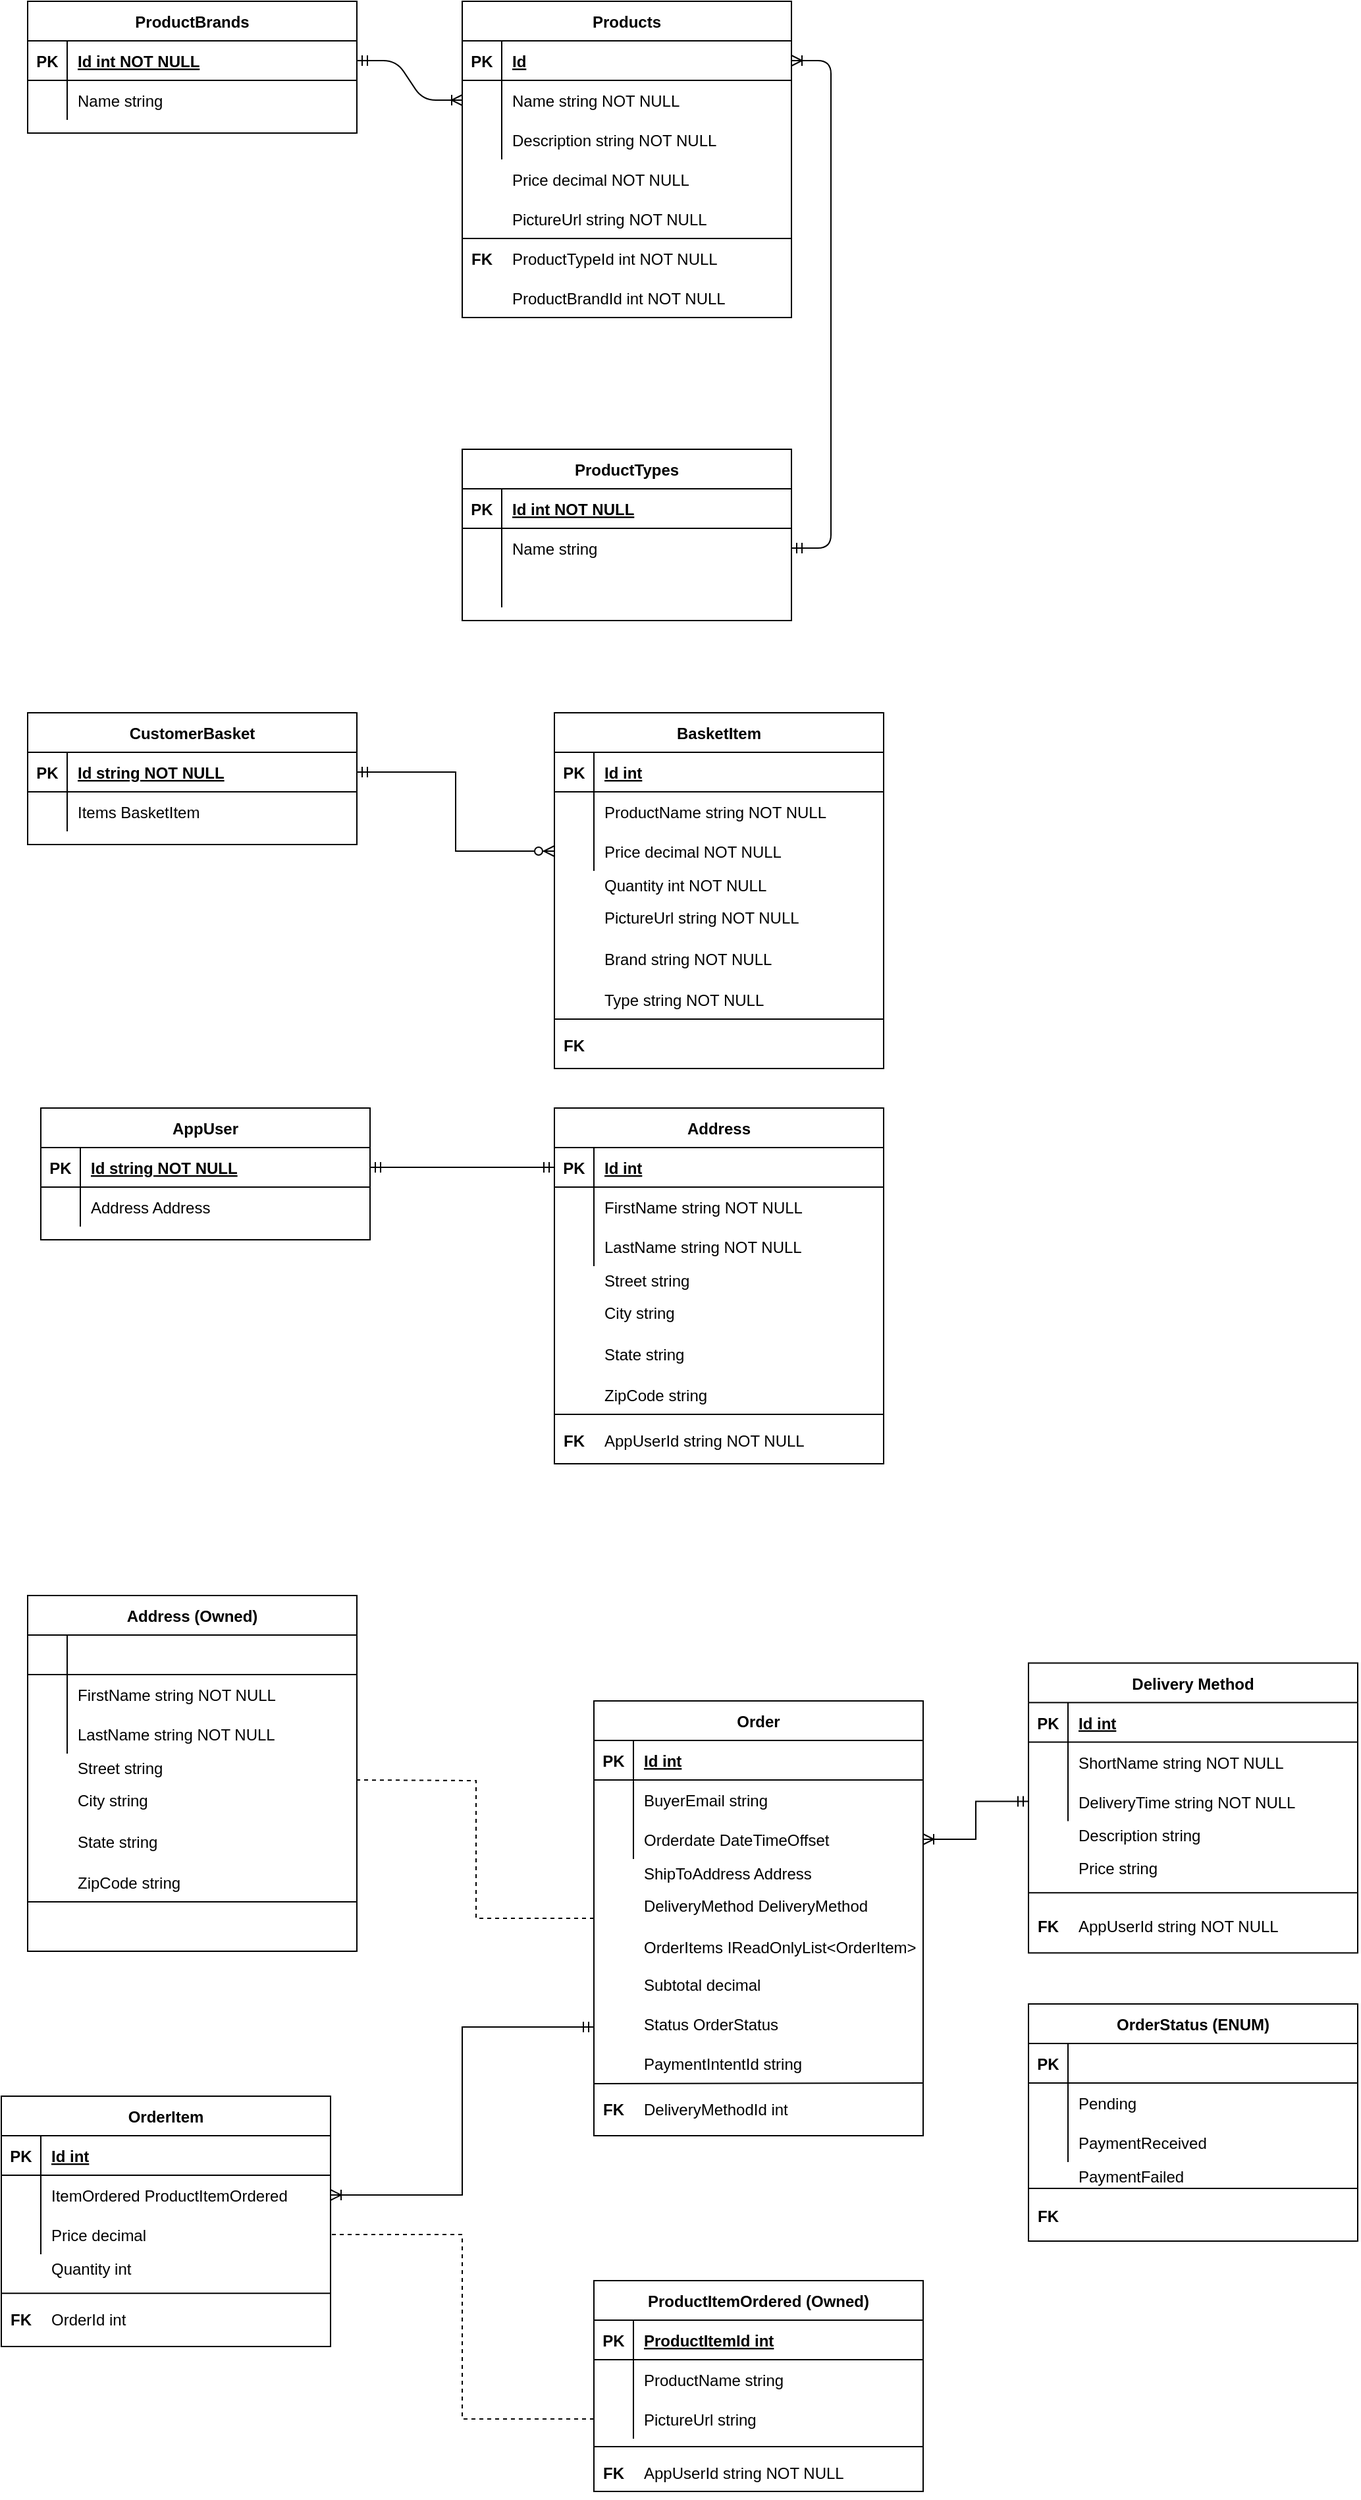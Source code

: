 <mxfile version="14.2.7" type="device"><diagram id="R2lEEEUBdFMjLlhIrx00" name="Page-1"><mxGraphModel dx="868" dy="492" grid="1" gridSize="10" guides="1" tooltips="1" connect="1" arrows="1" fold="1" page="1" pageScale="1" pageWidth="850" pageHeight="1100" math="0" shadow="0" extFonts="Permanent Marker^https://fonts.googleapis.com/css?family=Permanent+Marker"><root><mxCell id="0"/><mxCell id="1" parent="0"/><mxCell id="C-vyLk0tnHw3VtMMgP7b-1" value="" style="edgeStyle=entityRelationEdgeStyle;endArrow=ERoneToMany;startArrow=ERmandOne;endFill=0;startFill=0;" parent="1" source="C-vyLk0tnHw3VtMMgP7b-24" target="C-vyLk0tnHw3VtMMgP7b-6" edge="1"><mxGeometry width="100" height="100" relative="1" as="geometry"><mxPoint x="340" y="720" as="sourcePoint"/><mxPoint x="440" y="620" as="targetPoint"/></mxGeometry></mxCell><mxCell id="C-vyLk0tnHw3VtMMgP7b-12" value="" style="edgeStyle=entityRelationEdgeStyle;endArrow=ERmandOne;startArrow=ERoneToMany;endFill=0;startFill=0;" parent="1" source="C-vyLk0tnHw3VtMMgP7b-3" target="C-vyLk0tnHw3VtMMgP7b-17" edge="1"><mxGeometry width="100" height="100" relative="1" as="geometry"><mxPoint x="400" y="180" as="sourcePoint"/><mxPoint x="460" y="205" as="targetPoint"/></mxGeometry></mxCell><mxCell id="3wXvnnk6f5vpC1ITgU9m-12" value="" style="group" parent="1" vertex="1" connectable="0"><mxGeometry x="370" y="40" width="250" height="240" as="geometry"/></mxCell><mxCell id="C-vyLk0tnHw3VtMMgP7b-2" value="Products" style="shape=table;startSize=30;container=1;collapsible=1;childLayout=tableLayout;fixedRows=1;rowLines=0;fontStyle=1;align=center;resizeLast=1;" parent="3wXvnnk6f5vpC1ITgU9m-12" vertex="1"><mxGeometry width="250" height="240" as="geometry"/></mxCell><mxCell id="C-vyLk0tnHw3VtMMgP7b-3" value="" style="shape=partialRectangle;collapsible=0;dropTarget=0;pointerEvents=0;fillColor=none;points=[[0,0.5],[1,0.5]];portConstraint=eastwest;top=0;left=0;right=0;bottom=1;" parent="C-vyLk0tnHw3VtMMgP7b-2" vertex="1"><mxGeometry y="30" width="250" height="30" as="geometry"/></mxCell><mxCell id="C-vyLk0tnHw3VtMMgP7b-4" value="PK" style="shape=partialRectangle;overflow=hidden;connectable=0;fillColor=none;top=0;left=0;bottom=0;right=0;fontStyle=1;" parent="C-vyLk0tnHw3VtMMgP7b-3" vertex="1"><mxGeometry width="30" height="30" as="geometry"/></mxCell><mxCell id="C-vyLk0tnHw3VtMMgP7b-5" value="Id" style="shape=partialRectangle;overflow=hidden;connectable=0;fillColor=none;top=0;left=0;bottom=0;right=0;align=left;spacingLeft=6;fontStyle=5;" parent="C-vyLk0tnHw3VtMMgP7b-3" vertex="1"><mxGeometry x="30" width="220" height="30" as="geometry"/></mxCell><mxCell id="C-vyLk0tnHw3VtMMgP7b-6" value="" style="shape=partialRectangle;collapsible=0;dropTarget=0;pointerEvents=0;fillColor=none;points=[[0,0.5],[1,0.5]];portConstraint=eastwest;top=0;left=0;right=0;bottom=0;" parent="C-vyLk0tnHw3VtMMgP7b-2" vertex="1"><mxGeometry y="60" width="250" height="30" as="geometry"/></mxCell><mxCell id="C-vyLk0tnHw3VtMMgP7b-7" value="" style="shape=partialRectangle;overflow=hidden;connectable=0;fillColor=none;top=0;left=0;bottom=0;right=0;" parent="C-vyLk0tnHw3VtMMgP7b-6" vertex="1"><mxGeometry width="30" height="30" as="geometry"/></mxCell><mxCell id="C-vyLk0tnHw3VtMMgP7b-8" value="Name string NOT NULL" style="shape=partialRectangle;overflow=hidden;connectable=0;fillColor=none;top=0;left=0;bottom=0;right=0;align=left;spacingLeft=6;" parent="C-vyLk0tnHw3VtMMgP7b-6" vertex="1"><mxGeometry x="30" width="220" height="30" as="geometry"/></mxCell><mxCell id="C-vyLk0tnHw3VtMMgP7b-9" value="" style="shape=partialRectangle;collapsible=0;dropTarget=0;pointerEvents=0;fillColor=none;points=[[0,0.5],[1,0.5]];portConstraint=eastwest;top=0;left=0;right=0;bottom=0;" parent="C-vyLk0tnHw3VtMMgP7b-2" vertex="1"><mxGeometry y="90" width="250" height="30" as="geometry"/></mxCell><mxCell id="C-vyLk0tnHw3VtMMgP7b-10" value="" style="shape=partialRectangle;overflow=hidden;connectable=0;fillColor=none;top=0;left=0;bottom=0;right=0;" parent="C-vyLk0tnHw3VtMMgP7b-9" vertex="1"><mxGeometry width="30" height="30" as="geometry"/></mxCell><mxCell id="C-vyLk0tnHw3VtMMgP7b-11" value="Description string NOT NULL" style="shape=partialRectangle;overflow=hidden;connectable=0;fillColor=none;top=0;left=0;bottom=0;right=0;align=left;spacingLeft=6;" parent="C-vyLk0tnHw3VtMMgP7b-9" vertex="1"><mxGeometry x="30" width="220" height="30" as="geometry"/></mxCell><mxCell id="3wXvnnk6f5vpC1ITgU9m-5" value="Price decimal NOT NULL" style="shape=partialRectangle;overflow=hidden;connectable=0;fillColor=none;top=0;left=0;bottom=0;right=0;align=left;spacingLeft=6;" parent="3wXvnnk6f5vpC1ITgU9m-12" vertex="1"><mxGeometry x="30" y="120" width="220" height="30" as="geometry"/></mxCell><mxCell id="3wXvnnk6f5vpC1ITgU9m-6" value="PictureUrl string NOT NULL" style="shape=partialRectangle;overflow=hidden;connectable=0;fillColor=none;top=0;left=0;bottom=0;right=0;align=left;spacingLeft=6;" parent="3wXvnnk6f5vpC1ITgU9m-12" vertex="1"><mxGeometry x="30" y="150" width="220" height="30" as="geometry"/></mxCell><mxCell id="3wXvnnk6f5vpC1ITgU9m-7" value="ProductTypeId int NOT NULL" style="shape=partialRectangle;overflow=hidden;connectable=0;fillColor=none;top=0;left=0;bottom=0;right=0;align=left;spacingLeft=6;" parent="3wXvnnk6f5vpC1ITgU9m-12" vertex="1"><mxGeometry x="30" y="180" width="220" height="30" as="geometry"/></mxCell><mxCell id="3wXvnnk6f5vpC1ITgU9m-8" value="ProductBrandId int NOT NULL" style="shape=partialRectangle;overflow=hidden;connectable=0;fillColor=none;top=0;left=0;bottom=0;right=0;align=left;spacingLeft=6;" parent="3wXvnnk6f5vpC1ITgU9m-12" vertex="1"><mxGeometry x="30" y="210" width="220" height="30" as="geometry"/></mxCell><mxCell id="3wXvnnk6f5vpC1ITgU9m-10" value="FK" style="shape=partialRectangle;overflow=hidden;connectable=0;fillColor=none;top=0;left=0;bottom=0;right=0;fontStyle=1;" parent="3wXvnnk6f5vpC1ITgU9m-12" vertex="1"><mxGeometry y="180" width="30" height="30" as="geometry"/></mxCell><mxCell id="3wXvnnk6f5vpC1ITgU9m-11" value="" style="endArrow=none;html=1;" parent="3wXvnnk6f5vpC1ITgU9m-12" edge="1"><mxGeometry width="50" height="50" relative="1" as="geometry"><mxPoint y="180" as="sourcePoint"/><mxPoint x="250" y="180" as="targetPoint"/></mxGeometry></mxCell><mxCell id="C-vyLk0tnHw3VtMMgP7b-23" value="ProductBrands" style="shape=table;startSize=30;container=1;collapsible=1;childLayout=tableLayout;fixedRows=1;rowLines=0;fontStyle=1;align=center;resizeLast=1;" parent="1" vertex="1"><mxGeometry x="40" y="40" width="250" height="100" as="geometry"/></mxCell><mxCell id="C-vyLk0tnHw3VtMMgP7b-24" value="" style="shape=partialRectangle;collapsible=0;dropTarget=0;pointerEvents=0;fillColor=none;points=[[0,0.5],[1,0.5]];portConstraint=eastwest;top=0;left=0;right=0;bottom=1;" parent="C-vyLk0tnHw3VtMMgP7b-23" vertex="1"><mxGeometry y="30" width="250" height="30" as="geometry"/></mxCell><mxCell id="C-vyLk0tnHw3VtMMgP7b-25" value="PK" style="shape=partialRectangle;overflow=hidden;connectable=0;fillColor=none;top=0;left=0;bottom=0;right=0;fontStyle=1;" parent="C-vyLk0tnHw3VtMMgP7b-24" vertex="1"><mxGeometry width="30" height="30" as="geometry"/></mxCell><mxCell id="C-vyLk0tnHw3VtMMgP7b-26" value="Id int NOT NULL" style="shape=partialRectangle;overflow=hidden;connectable=0;fillColor=none;top=0;left=0;bottom=0;right=0;align=left;spacingLeft=6;fontStyle=5;" parent="C-vyLk0tnHw3VtMMgP7b-24" vertex="1"><mxGeometry x="30" width="220" height="30" as="geometry"/></mxCell><mxCell id="C-vyLk0tnHw3VtMMgP7b-27" value="" style="shape=partialRectangle;collapsible=0;dropTarget=0;pointerEvents=0;fillColor=none;points=[[0,0.5],[1,0.5]];portConstraint=eastwest;top=0;left=0;right=0;bottom=0;" parent="C-vyLk0tnHw3VtMMgP7b-23" vertex="1"><mxGeometry y="60" width="250" height="30" as="geometry"/></mxCell><mxCell id="C-vyLk0tnHw3VtMMgP7b-28" value="" style="shape=partialRectangle;overflow=hidden;connectable=0;fillColor=none;top=0;left=0;bottom=0;right=0;" parent="C-vyLk0tnHw3VtMMgP7b-27" vertex="1"><mxGeometry width="30" height="30" as="geometry"/></mxCell><mxCell id="C-vyLk0tnHw3VtMMgP7b-29" value="Name string" style="shape=partialRectangle;overflow=hidden;connectable=0;fillColor=none;top=0;left=0;bottom=0;right=0;align=left;spacingLeft=6;" parent="C-vyLk0tnHw3VtMMgP7b-27" vertex="1"><mxGeometry x="30" width="220" height="30" as="geometry"/></mxCell><mxCell id="C-vyLk0tnHw3VtMMgP7b-13" value="ProductTypes" style="shape=table;startSize=30;container=1;collapsible=1;childLayout=tableLayout;fixedRows=1;rowLines=0;fontStyle=1;align=center;resizeLast=1;" parent="1" vertex="1"><mxGeometry x="370" y="380" width="250" height="130" as="geometry"/></mxCell><mxCell id="C-vyLk0tnHw3VtMMgP7b-14" value="" style="shape=partialRectangle;collapsible=0;dropTarget=0;pointerEvents=0;fillColor=none;points=[[0,0.5],[1,0.5]];portConstraint=eastwest;top=0;left=0;right=0;bottom=1;" parent="C-vyLk0tnHw3VtMMgP7b-13" vertex="1"><mxGeometry y="30" width="250" height="30" as="geometry"/></mxCell><mxCell id="C-vyLk0tnHw3VtMMgP7b-15" value="PK" style="shape=partialRectangle;overflow=hidden;connectable=0;fillColor=none;top=0;left=0;bottom=0;right=0;fontStyle=1;" parent="C-vyLk0tnHw3VtMMgP7b-14" vertex="1"><mxGeometry width="30" height="30" as="geometry"/></mxCell><mxCell id="C-vyLk0tnHw3VtMMgP7b-16" value="Id int NOT NULL" style="shape=partialRectangle;overflow=hidden;connectable=0;fillColor=none;top=0;left=0;bottom=0;right=0;align=left;spacingLeft=6;fontStyle=5;" parent="C-vyLk0tnHw3VtMMgP7b-14" vertex="1"><mxGeometry x="30" width="220" height="30" as="geometry"/></mxCell><mxCell id="C-vyLk0tnHw3VtMMgP7b-17" value="" style="shape=partialRectangle;collapsible=0;dropTarget=0;pointerEvents=0;fillColor=none;points=[[0,0.5],[1,0.5]];portConstraint=eastwest;top=0;left=0;right=0;bottom=0;" parent="C-vyLk0tnHw3VtMMgP7b-13" vertex="1"><mxGeometry y="60" width="250" height="30" as="geometry"/></mxCell><mxCell id="C-vyLk0tnHw3VtMMgP7b-18" value="" style="shape=partialRectangle;overflow=hidden;connectable=0;fillColor=none;top=0;left=0;bottom=0;right=0;" parent="C-vyLk0tnHw3VtMMgP7b-17" vertex="1"><mxGeometry width="30" height="30" as="geometry"/></mxCell><mxCell id="C-vyLk0tnHw3VtMMgP7b-19" value="Name string" style="shape=partialRectangle;overflow=hidden;connectable=0;fillColor=none;top=0;left=0;bottom=0;right=0;align=left;spacingLeft=6;" parent="C-vyLk0tnHw3VtMMgP7b-17" vertex="1"><mxGeometry x="30" width="220" height="30" as="geometry"/></mxCell><mxCell id="C-vyLk0tnHw3VtMMgP7b-20" value="" style="shape=partialRectangle;collapsible=0;dropTarget=0;pointerEvents=0;fillColor=none;points=[[0,0.5],[1,0.5]];portConstraint=eastwest;top=0;left=0;right=0;bottom=0;" parent="C-vyLk0tnHw3VtMMgP7b-13" vertex="1"><mxGeometry y="90" width="250" height="30" as="geometry"/></mxCell><mxCell id="C-vyLk0tnHw3VtMMgP7b-21" value="" style="shape=partialRectangle;overflow=hidden;connectable=0;fillColor=none;top=0;left=0;bottom=0;right=0;" parent="C-vyLk0tnHw3VtMMgP7b-20" vertex="1"><mxGeometry width="30" height="30" as="geometry"/></mxCell><mxCell id="C-vyLk0tnHw3VtMMgP7b-22" value="" style="shape=partialRectangle;overflow=hidden;connectable=0;fillColor=none;top=0;left=0;bottom=0;right=0;align=left;spacingLeft=6;" parent="C-vyLk0tnHw3VtMMgP7b-20" vertex="1"><mxGeometry x="30" width="220" height="30" as="geometry"/></mxCell><mxCell id="Dr7dsPL5JRe8LT1fkRAq-37" value="" style="group" parent="1" vertex="1" connectable="0"><mxGeometry x="440" y="580" width="250" height="271.25" as="geometry"/></mxCell><mxCell id="Dr7dsPL5JRe8LT1fkRAq-16" value="BasketItem" style="shape=table;startSize=30;container=1;collapsible=1;childLayout=tableLayout;fixedRows=1;rowLines=0;fontStyle=1;align=center;resizeLast=1;" parent="Dr7dsPL5JRe8LT1fkRAq-37" vertex="1"><mxGeometry width="250" height="270" as="geometry"/></mxCell><mxCell id="Dr7dsPL5JRe8LT1fkRAq-17" value="" style="shape=partialRectangle;collapsible=0;dropTarget=0;pointerEvents=0;fillColor=none;points=[[0,0.5],[1,0.5]];portConstraint=eastwest;top=0;left=0;right=0;bottom=1;" parent="Dr7dsPL5JRe8LT1fkRAq-16" vertex="1"><mxGeometry y="30" width="250" height="30" as="geometry"/></mxCell><mxCell id="Dr7dsPL5JRe8LT1fkRAq-18" value="PK" style="shape=partialRectangle;overflow=hidden;connectable=0;fillColor=none;top=0;left=0;bottom=0;right=0;fontStyle=1;" parent="Dr7dsPL5JRe8LT1fkRAq-17" vertex="1"><mxGeometry width="30" height="30" as="geometry"/></mxCell><mxCell id="Dr7dsPL5JRe8LT1fkRAq-19" value="Id int" style="shape=partialRectangle;overflow=hidden;connectable=0;fillColor=none;top=0;left=0;bottom=0;right=0;align=left;spacingLeft=6;fontStyle=5;" parent="Dr7dsPL5JRe8LT1fkRAq-17" vertex="1"><mxGeometry x="30" width="220" height="30" as="geometry"/></mxCell><mxCell id="Dr7dsPL5JRe8LT1fkRAq-20" value="" style="shape=partialRectangle;collapsible=0;dropTarget=0;pointerEvents=0;fillColor=none;points=[[0,0.5],[1,0.5]];portConstraint=eastwest;top=0;left=0;right=0;bottom=0;" parent="Dr7dsPL5JRe8LT1fkRAq-16" vertex="1"><mxGeometry y="60" width="250" height="30" as="geometry"/></mxCell><mxCell id="Dr7dsPL5JRe8LT1fkRAq-21" value="" style="shape=partialRectangle;overflow=hidden;connectable=0;fillColor=none;top=0;left=0;bottom=0;right=0;" parent="Dr7dsPL5JRe8LT1fkRAq-20" vertex="1"><mxGeometry width="30" height="30" as="geometry"/></mxCell><mxCell id="Dr7dsPL5JRe8LT1fkRAq-22" value="ProductName string NOT NULL" style="shape=partialRectangle;overflow=hidden;connectable=0;fillColor=none;top=0;left=0;bottom=0;right=0;align=left;spacingLeft=6;" parent="Dr7dsPL5JRe8LT1fkRAq-20" vertex="1"><mxGeometry x="30" width="220" height="30" as="geometry"/></mxCell><mxCell id="Dr7dsPL5JRe8LT1fkRAq-23" value="" style="shape=partialRectangle;collapsible=0;dropTarget=0;pointerEvents=0;fillColor=none;points=[[0,0.5],[1,0.5]];portConstraint=eastwest;top=0;left=0;right=0;bottom=0;" parent="Dr7dsPL5JRe8LT1fkRAq-16" vertex="1"><mxGeometry y="90" width="250" height="30" as="geometry"/></mxCell><mxCell id="Dr7dsPL5JRe8LT1fkRAq-24" value="" style="shape=partialRectangle;overflow=hidden;connectable=0;fillColor=none;top=0;left=0;bottom=0;right=0;" parent="Dr7dsPL5JRe8LT1fkRAq-23" vertex="1"><mxGeometry width="30" height="30" as="geometry"/></mxCell><mxCell id="Dr7dsPL5JRe8LT1fkRAq-25" value="Price decimal NOT NULL" style="shape=partialRectangle;overflow=hidden;connectable=0;fillColor=none;top=0;left=0;bottom=0;right=0;align=left;spacingLeft=6;" parent="Dr7dsPL5JRe8LT1fkRAq-23" vertex="1"><mxGeometry x="30" width="220" height="30" as="geometry"/></mxCell><mxCell id="Dr7dsPL5JRe8LT1fkRAq-26" value="Quantity int NOT NULL" style="shape=partialRectangle;overflow=hidden;connectable=0;fillColor=none;top=0;left=0;bottom=0;right=0;align=left;spacingLeft=6;" parent="Dr7dsPL5JRe8LT1fkRAq-37" vertex="1"><mxGeometry x="30" y="110.905" width="220" height="38.75" as="geometry"/></mxCell><mxCell id="Dr7dsPL5JRe8LT1fkRAq-27" value="PictureUrl string NOT NULL" style="shape=partialRectangle;overflow=hidden;connectable=0;fillColor=none;top=0;left=0;bottom=0;right=0;align=left;spacingLeft=6;" parent="Dr7dsPL5JRe8LT1fkRAq-37" vertex="1"><mxGeometry x="30" y="135.625" width="220" height="38.75" as="geometry"/></mxCell><mxCell id="Dr7dsPL5JRe8LT1fkRAq-28" value="" style="shape=partialRectangle;overflow=hidden;connectable=0;fillColor=none;top=0;left=0;bottom=0;right=0;align=left;spacingLeft=6;" parent="Dr7dsPL5JRe8LT1fkRAq-37" vertex="1"><mxGeometry x="30" y="232.5" width="220" height="38.75" as="geometry"/></mxCell><mxCell id="Dr7dsPL5JRe8LT1fkRAq-30" value="FK" style="shape=partialRectangle;overflow=hidden;connectable=0;fillColor=none;top=0;left=0;bottom=0;right=0;fontStyle=1;" parent="Dr7dsPL5JRe8LT1fkRAq-37" vertex="1"><mxGeometry y="232.5" width="30" height="38.75" as="geometry"/></mxCell><mxCell id="Dr7dsPL5JRe8LT1fkRAq-31" value="" style="endArrow=none;html=1;" parent="Dr7dsPL5JRe8LT1fkRAq-37" edge="1"><mxGeometry width="50" height="50" as="geometry"><mxPoint y="232.5" as="sourcePoint"/><mxPoint x="250" y="232.5" as="targetPoint"/></mxGeometry></mxCell><mxCell id="Dr7dsPL5JRe8LT1fkRAq-34" value="Brand string NOT NULL" style="shape=partialRectangle;overflow=hidden;connectable=0;fillColor=none;top=0;left=0;bottom=0;right=0;align=left;spacingLeft=6;" parent="Dr7dsPL5JRe8LT1fkRAq-37" vertex="1"><mxGeometry x="30" y="170.434" width="220" height="32.069" as="geometry"/></mxCell><mxCell id="Dr7dsPL5JRe8LT1fkRAq-35" value="Type string NOT NULL" style="shape=partialRectangle;overflow=hidden;connectable=0;fillColor=none;top=0;left=0;bottom=0;right=0;align=left;spacingLeft=6;" parent="Dr7dsPL5JRe8LT1fkRAq-37" vertex="1"><mxGeometry x="30" y="202.5" width="220" height="30" as="geometry"/></mxCell><mxCell id="Dr7dsPL5JRe8LT1fkRAq-38" style="edgeStyle=orthogonalEdgeStyle;rounded=0;orthogonalLoop=1;jettySize=auto;html=1;exitX=1;exitY=0.5;exitDx=0;exitDy=0;entryX=0;entryY=0.5;entryDx=0;entryDy=0;endArrow=ERzeroToMany;endFill=1;startArrow=ERmandOne;startFill=0;" parent="1" source="Dr7dsPL5JRe8LT1fkRAq-2" target="Dr7dsPL5JRe8LT1fkRAq-23" edge="1"><mxGeometry relative="1" as="geometry"/></mxCell><mxCell id="Dr7dsPL5JRe8LT1fkRAq-1" value="CustomerBasket" style="shape=table;startSize=30;container=1;collapsible=1;childLayout=tableLayout;fixedRows=1;rowLines=0;fontStyle=1;align=center;resizeLast=1;" parent="1" vertex="1"><mxGeometry x="40" y="580" width="250" height="100" as="geometry"/></mxCell><mxCell id="Dr7dsPL5JRe8LT1fkRAq-2" value="" style="shape=partialRectangle;collapsible=0;dropTarget=0;pointerEvents=0;fillColor=none;points=[[0,0.5],[1,0.5]];portConstraint=eastwest;top=0;left=0;right=0;bottom=1;" parent="Dr7dsPL5JRe8LT1fkRAq-1" vertex="1"><mxGeometry y="30" width="250" height="30" as="geometry"/></mxCell><mxCell id="Dr7dsPL5JRe8LT1fkRAq-3" value="PK" style="shape=partialRectangle;overflow=hidden;connectable=0;fillColor=none;top=0;left=0;bottom=0;right=0;fontStyle=1;" parent="Dr7dsPL5JRe8LT1fkRAq-2" vertex="1"><mxGeometry width="30" height="30" as="geometry"/></mxCell><mxCell id="Dr7dsPL5JRe8LT1fkRAq-4" value="Id string NOT NULL" style="shape=partialRectangle;overflow=hidden;connectable=0;fillColor=none;top=0;left=0;bottom=0;right=0;align=left;spacingLeft=6;fontStyle=5;" parent="Dr7dsPL5JRe8LT1fkRAq-2" vertex="1"><mxGeometry x="30" width="220" height="30" as="geometry"/></mxCell><mxCell id="Dr7dsPL5JRe8LT1fkRAq-5" value="" style="shape=partialRectangle;collapsible=0;dropTarget=0;pointerEvents=0;fillColor=none;points=[[0,0.5],[1,0.5]];portConstraint=eastwest;top=0;left=0;right=0;bottom=0;" parent="Dr7dsPL5JRe8LT1fkRAq-1" vertex="1"><mxGeometry y="60" width="250" height="30" as="geometry"/></mxCell><mxCell id="Dr7dsPL5JRe8LT1fkRAq-6" value="" style="shape=partialRectangle;overflow=hidden;connectable=0;fillColor=none;top=0;left=0;bottom=0;right=0;" parent="Dr7dsPL5JRe8LT1fkRAq-5" vertex="1"><mxGeometry width="30" height="30" as="geometry"/></mxCell><mxCell id="Dr7dsPL5JRe8LT1fkRAq-7" value="Items BasketItem" style="shape=partialRectangle;overflow=hidden;connectable=0;fillColor=none;top=0;left=0;bottom=0;right=0;align=left;spacingLeft=6;" parent="Dr7dsPL5JRe8LT1fkRAq-5" vertex="1"><mxGeometry x="30" width="220" height="30" as="geometry"/></mxCell><mxCell id="FdBKlnAf6U--nHLqbtXc-1" value="AppUser" style="shape=table;startSize=30;container=1;collapsible=1;childLayout=tableLayout;fixedRows=1;rowLines=0;fontStyle=1;align=center;resizeLast=1;" parent="1" vertex="1"><mxGeometry x="50" y="880" width="250" height="100" as="geometry"/></mxCell><mxCell id="FdBKlnAf6U--nHLqbtXc-2" value="" style="shape=partialRectangle;collapsible=0;dropTarget=0;pointerEvents=0;fillColor=none;points=[[0,0.5],[1,0.5]];portConstraint=eastwest;top=0;left=0;right=0;bottom=1;" parent="FdBKlnAf6U--nHLqbtXc-1" vertex="1"><mxGeometry y="30" width="250" height="30" as="geometry"/></mxCell><mxCell id="FdBKlnAf6U--nHLqbtXc-3" value="PK" style="shape=partialRectangle;overflow=hidden;connectable=0;fillColor=none;top=0;left=0;bottom=0;right=0;fontStyle=1;" parent="FdBKlnAf6U--nHLqbtXc-2" vertex="1"><mxGeometry width="30" height="30" as="geometry"/></mxCell><mxCell id="FdBKlnAf6U--nHLqbtXc-4" value="Id string NOT NULL" style="shape=partialRectangle;overflow=hidden;connectable=0;fillColor=none;top=0;left=0;bottom=0;right=0;align=left;spacingLeft=6;fontStyle=5;" parent="FdBKlnAf6U--nHLqbtXc-2" vertex="1"><mxGeometry x="30" width="220" height="30" as="geometry"/></mxCell><mxCell id="FdBKlnAf6U--nHLqbtXc-5" value="" style="shape=partialRectangle;collapsible=0;dropTarget=0;pointerEvents=0;fillColor=none;points=[[0,0.5],[1,0.5]];portConstraint=eastwest;top=0;left=0;right=0;bottom=0;" parent="FdBKlnAf6U--nHLqbtXc-1" vertex="1"><mxGeometry y="60" width="250" height="30" as="geometry"/></mxCell><mxCell id="FdBKlnAf6U--nHLqbtXc-6" value="" style="shape=partialRectangle;overflow=hidden;connectable=0;fillColor=none;top=0;left=0;bottom=0;right=0;" parent="FdBKlnAf6U--nHLqbtXc-5" vertex="1"><mxGeometry width="30" height="30" as="geometry"/></mxCell><mxCell id="FdBKlnAf6U--nHLqbtXc-7" value="Address Address" style="shape=partialRectangle;overflow=hidden;connectable=0;fillColor=none;top=0;left=0;bottom=0;right=0;align=left;spacingLeft=6;" parent="FdBKlnAf6U--nHLqbtXc-5" vertex="1"><mxGeometry x="30" width="220" height="30" as="geometry"/></mxCell><mxCell id="FdBKlnAf6U--nHLqbtXc-15" value="" style="group" parent="1" vertex="1" connectable="0"><mxGeometry x="440" y="880" width="250" height="271.25" as="geometry"/></mxCell><mxCell id="FdBKlnAf6U--nHLqbtXc-16" value="Address" style="shape=table;startSize=30;container=1;collapsible=1;childLayout=tableLayout;fixedRows=1;rowLines=0;fontStyle=1;align=center;resizeLast=1;" parent="FdBKlnAf6U--nHLqbtXc-15" vertex="1"><mxGeometry width="250" height="270" as="geometry"/></mxCell><mxCell id="FdBKlnAf6U--nHLqbtXc-17" value="" style="shape=partialRectangle;collapsible=0;dropTarget=0;pointerEvents=0;fillColor=none;points=[[0,0.5],[1,0.5]];portConstraint=eastwest;top=0;left=0;right=0;bottom=1;" parent="FdBKlnAf6U--nHLqbtXc-16" vertex="1"><mxGeometry y="30" width="250" height="30" as="geometry"/></mxCell><mxCell id="FdBKlnAf6U--nHLqbtXc-18" value="PK" style="shape=partialRectangle;overflow=hidden;connectable=0;fillColor=none;top=0;left=0;bottom=0;right=0;fontStyle=1;" parent="FdBKlnAf6U--nHLqbtXc-17" vertex="1"><mxGeometry width="30" height="30" as="geometry"/></mxCell><mxCell id="FdBKlnAf6U--nHLqbtXc-19" value="Id int" style="shape=partialRectangle;overflow=hidden;connectable=0;fillColor=none;top=0;left=0;bottom=0;right=0;align=left;spacingLeft=6;fontStyle=5;" parent="FdBKlnAf6U--nHLqbtXc-17" vertex="1"><mxGeometry x="30" width="220" height="30" as="geometry"/></mxCell><mxCell id="FdBKlnAf6U--nHLqbtXc-20" value="" style="shape=partialRectangle;collapsible=0;dropTarget=0;pointerEvents=0;fillColor=none;points=[[0,0.5],[1,0.5]];portConstraint=eastwest;top=0;left=0;right=0;bottom=0;" parent="FdBKlnAf6U--nHLqbtXc-16" vertex="1"><mxGeometry y="60" width="250" height="30" as="geometry"/></mxCell><mxCell id="FdBKlnAf6U--nHLqbtXc-21" value="" style="shape=partialRectangle;overflow=hidden;connectable=0;fillColor=none;top=0;left=0;bottom=0;right=0;" parent="FdBKlnAf6U--nHLqbtXc-20" vertex="1"><mxGeometry width="30" height="30" as="geometry"/></mxCell><mxCell id="FdBKlnAf6U--nHLqbtXc-22" value="FirstName string NOT NULL" style="shape=partialRectangle;overflow=hidden;connectable=0;fillColor=none;top=0;left=0;bottom=0;right=0;align=left;spacingLeft=6;" parent="FdBKlnAf6U--nHLqbtXc-20" vertex="1"><mxGeometry x="30" width="220" height="30" as="geometry"/></mxCell><mxCell id="FdBKlnAf6U--nHLqbtXc-23" value="" style="shape=partialRectangle;collapsible=0;dropTarget=0;pointerEvents=0;fillColor=none;points=[[0,0.5],[1,0.5]];portConstraint=eastwest;top=0;left=0;right=0;bottom=0;" parent="FdBKlnAf6U--nHLqbtXc-16" vertex="1"><mxGeometry y="90" width="250" height="30" as="geometry"/></mxCell><mxCell id="FdBKlnAf6U--nHLqbtXc-24" value="" style="shape=partialRectangle;overflow=hidden;connectable=0;fillColor=none;top=0;left=0;bottom=0;right=0;" parent="FdBKlnAf6U--nHLqbtXc-23" vertex="1"><mxGeometry width="30" height="30" as="geometry"/></mxCell><mxCell id="FdBKlnAf6U--nHLqbtXc-25" value="LastName string NOT NULL" style="shape=partialRectangle;overflow=hidden;connectable=0;fillColor=none;top=0;left=0;bottom=0;right=0;align=left;spacingLeft=6;" parent="FdBKlnAf6U--nHLqbtXc-23" vertex="1"><mxGeometry x="30" width="220" height="30" as="geometry"/></mxCell><mxCell id="FdBKlnAf6U--nHLqbtXc-26" value="Street string" style="shape=partialRectangle;overflow=hidden;connectable=0;fillColor=none;top=0;left=0;bottom=0;right=0;align=left;spacingLeft=6;" parent="FdBKlnAf6U--nHLqbtXc-15" vertex="1"><mxGeometry x="30" y="110.905" width="220" height="38.75" as="geometry"/></mxCell><mxCell id="FdBKlnAf6U--nHLqbtXc-27" value="City string" style="shape=partialRectangle;overflow=hidden;connectable=0;fillColor=none;top=0;left=0;bottom=0;right=0;align=left;spacingLeft=6;" parent="FdBKlnAf6U--nHLqbtXc-15" vertex="1"><mxGeometry x="30" y="135.625" width="220" height="38.75" as="geometry"/></mxCell><mxCell id="FdBKlnAf6U--nHLqbtXc-28" value="AppUserId string NOT NULL" style="shape=partialRectangle;overflow=hidden;connectable=0;fillColor=none;top=0;left=0;bottom=0;right=0;align=left;spacingLeft=6;" parent="FdBKlnAf6U--nHLqbtXc-15" vertex="1"><mxGeometry x="30" y="232.5" width="220" height="38.75" as="geometry"/></mxCell><mxCell id="FdBKlnAf6U--nHLqbtXc-29" value="FK" style="shape=partialRectangle;overflow=hidden;connectable=0;fillColor=none;top=0;left=0;bottom=0;right=0;fontStyle=1;" parent="FdBKlnAf6U--nHLqbtXc-15" vertex="1"><mxGeometry y="232.5" width="30" height="38.75" as="geometry"/></mxCell><mxCell id="FdBKlnAf6U--nHLqbtXc-30" value="" style="endArrow=none;html=1;" parent="FdBKlnAf6U--nHLqbtXc-15" edge="1"><mxGeometry width="50" height="50" as="geometry"><mxPoint y="232.5" as="sourcePoint"/><mxPoint x="250" y="232.5" as="targetPoint"/></mxGeometry></mxCell><mxCell id="FdBKlnAf6U--nHLqbtXc-31" value="State string" style="shape=partialRectangle;overflow=hidden;connectable=0;fillColor=none;top=0;left=0;bottom=0;right=0;align=left;spacingLeft=6;" parent="FdBKlnAf6U--nHLqbtXc-15" vertex="1"><mxGeometry x="30" y="170.434" width="220" height="32.069" as="geometry"/></mxCell><mxCell id="FdBKlnAf6U--nHLqbtXc-32" value="ZipCode string" style="shape=partialRectangle;overflow=hidden;connectable=0;fillColor=none;top=0;left=0;bottom=0;right=0;align=left;spacingLeft=6;" parent="FdBKlnAf6U--nHLqbtXc-15" vertex="1"><mxGeometry x="30" y="202.5" width="220" height="30" as="geometry"/></mxCell><mxCell id="FdBKlnAf6U--nHLqbtXc-33" style="edgeStyle=orthogonalEdgeStyle;rounded=0;orthogonalLoop=1;jettySize=auto;html=1;exitX=1;exitY=0.5;exitDx=0;exitDy=0;entryX=0;entryY=0.5;entryDx=0;entryDy=0;endArrow=ERmandOne;endFill=0;startArrow=ERmandOne;startFill=0;" parent="1" source="FdBKlnAf6U--nHLqbtXc-2" target="FdBKlnAf6U--nHLqbtXc-17" edge="1"><mxGeometry relative="1" as="geometry"/></mxCell><mxCell id="R5_3nB-CoDfozZb5g2tP-1" value="" style="group" parent="1" vertex="1" connectable="0"><mxGeometry x="40" y="1250" width="250" height="271.25" as="geometry"/></mxCell><mxCell id="R5_3nB-CoDfozZb5g2tP-2" value="Address (Owned)" style="shape=table;startSize=30;container=1;collapsible=1;childLayout=tableLayout;fixedRows=1;rowLines=0;fontStyle=1;align=center;resizeLast=1;" parent="R5_3nB-CoDfozZb5g2tP-1" vertex="1"><mxGeometry width="250" height="270" as="geometry"/></mxCell><mxCell id="R5_3nB-CoDfozZb5g2tP-3" value="" style="shape=partialRectangle;collapsible=0;dropTarget=0;pointerEvents=0;fillColor=none;points=[[0,0.5],[1,0.5]];portConstraint=eastwest;top=0;left=0;right=0;bottom=1;" parent="R5_3nB-CoDfozZb5g2tP-2" vertex="1"><mxGeometry y="30" width="250" height="30" as="geometry"/></mxCell><mxCell id="R5_3nB-CoDfozZb5g2tP-4" value="" style="shape=partialRectangle;overflow=hidden;connectable=0;fillColor=none;top=0;left=0;bottom=0;right=0;fontStyle=1;" parent="R5_3nB-CoDfozZb5g2tP-3" vertex="1"><mxGeometry width="30" height="30" as="geometry"/></mxCell><mxCell id="R5_3nB-CoDfozZb5g2tP-5" value="" style="shape=partialRectangle;overflow=hidden;connectable=0;fillColor=none;top=0;left=0;bottom=0;right=0;align=left;spacingLeft=6;fontStyle=5;" parent="R5_3nB-CoDfozZb5g2tP-3" vertex="1"><mxGeometry x="30" width="220" height="30" as="geometry"/></mxCell><mxCell id="R5_3nB-CoDfozZb5g2tP-6" value="" style="shape=partialRectangle;collapsible=0;dropTarget=0;pointerEvents=0;fillColor=none;points=[[0,0.5],[1,0.5]];portConstraint=eastwest;top=0;left=0;right=0;bottom=0;" parent="R5_3nB-CoDfozZb5g2tP-2" vertex="1"><mxGeometry y="60" width="250" height="30" as="geometry"/></mxCell><mxCell id="R5_3nB-CoDfozZb5g2tP-7" value="" style="shape=partialRectangle;overflow=hidden;connectable=0;fillColor=none;top=0;left=0;bottom=0;right=0;" parent="R5_3nB-CoDfozZb5g2tP-6" vertex="1"><mxGeometry width="30" height="30" as="geometry"/></mxCell><mxCell id="R5_3nB-CoDfozZb5g2tP-8" value="FirstName string NOT NULL" style="shape=partialRectangle;overflow=hidden;connectable=0;fillColor=none;top=0;left=0;bottom=0;right=0;align=left;spacingLeft=6;" parent="R5_3nB-CoDfozZb5g2tP-6" vertex="1"><mxGeometry x="30" width="220" height="30" as="geometry"/></mxCell><mxCell id="R5_3nB-CoDfozZb5g2tP-9" value="" style="shape=partialRectangle;collapsible=0;dropTarget=0;pointerEvents=0;fillColor=none;points=[[0,0.5],[1,0.5]];portConstraint=eastwest;top=0;left=0;right=0;bottom=0;" parent="R5_3nB-CoDfozZb5g2tP-2" vertex="1"><mxGeometry y="90" width="250" height="30" as="geometry"/></mxCell><mxCell id="R5_3nB-CoDfozZb5g2tP-10" value="" style="shape=partialRectangle;overflow=hidden;connectable=0;fillColor=none;top=0;left=0;bottom=0;right=0;" parent="R5_3nB-CoDfozZb5g2tP-9" vertex="1"><mxGeometry width="30" height="30" as="geometry"/></mxCell><mxCell id="R5_3nB-CoDfozZb5g2tP-11" value="LastName string NOT NULL" style="shape=partialRectangle;overflow=hidden;connectable=0;fillColor=none;top=0;left=0;bottom=0;right=0;align=left;spacingLeft=6;" parent="R5_3nB-CoDfozZb5g2tP-9" vertex="1"><mxGeometry x="30" width="220" height="30" as="geometry"/></mxCell><mxCell id="R5_3nB-CoDfozZb5g2tP-12" value="Street string" style="shape=partialRectangle;overflow=hidden;connectable=0;fillColor=none;top=0;left=0;bottom=0;right=0;align=left;spacingLeft=6;" parent="R5_3nB-CoDfozZb5g2tP-1" vertex="1"><mxGeometry x="30" y="110.905" width="220" height="38.75" as="geometry"/></mxCell><mxCell id="R5_3nB-CoDfozZb5g2tP-13" value="City string" style="shape=partialRectangle;overflow=hidden;connectable=0;fillColor=none;top=0;left=0;bottom=0;right=0;align=left;spacingLeft=6;" parent="R5_3nB-CoDfozZb5g2tP-1" vertex="1"><mxGeometry x="30" y="135.625" width="220" height="38.75" as="geometry"/></mxCell><mxCell id="R5_3nB-CoDfozZb5g2tP-14" value="" style="shape=partialRectangle;overflow=hidden;connectable=0;fillColor=none;top=0;left=0;bottom=0;right=0;align=left;spacingLeft=6;" parent="R5_3nB-CoDfozZb5g2tP-1" vertex="1"><mxGeometry x="30" y="232.5" width="220" height="38.75" as="geometry"/></mxCell><mxCell id="R5_3nB-CoDfozZb5g2tP-15" value="" style="shape=partialRectangle;overflow=hidden;connectable=0;fillColor=none;top=0;left=0;bottom=0;right=0;fontStyle=1;" parent="R5_3nB-CoDfozZb5g2tP-1" vertex="1"><mxGeometry y="232.5" width="30" height="38.75" as="geometry"/></mxCell><mxCell id="R5_3nB-CoDfozZb5g2tP-16" value="" style="endArrow=none;html=1;" parent="R5_3nB-CoDfozZb5g2tP-1" edge="1"><mxGeometry width="50" height="50" as="geometry"><mxPoint y="232.5" as="sourcePoint"/><mxPoint x="250" y="232.5" as="targetPoint"/></mxGeometry></mxCell><mxCell id="R5_3nB-CoDfozZb5g2tP-17" value="State string" style="shape=partialRectangle;overflow=hidden;connectable=0;fillColor=none;top=0;left=0;bottom=0;right=0;align=left;spacingLeft=6;" parent="R5_3nB-CoDfozZb5g2tP-1" vertex="1"><mxGeometry x="30" y="170.434" width="220" height="32.069" as="geometry"/></mxCell><mxCell id="R5_3nB-CoDfozZb5g2tP-18" value="ZipCode string" style="shape=partialRectangle;overflow=hidden;connectable=0;fillColor=none;top=0;left=0;bottom=0;right=0;align=left;spacingLeft=6;" parent="R5_3nB-CoDfozZb5g2tP-1" vertex="1"><mxGeometry x="30" y="202.5" width="220" height="30" as="geometry"/></mxCell><mxCell id="R5_3nB-CoDfozZb5g2tP-91" value="" style="group" parent="1" vertex="1" connectable="0"><mxGeometry x="470" y="1770" width="250" height="164.75" as="geometry"/></mxCell><mxCell id="R5_3nB-CoDfozZb5g2tP-39" value="ProductItemOrdered (Owned)" style="shape=table;startSize=30;container=1;collapsible=1;childLayout=tableLayout;fixedRows=1;rowLines=0;fontStyle=1;align=center;resizeLast=1;" parent="R5_3nB-CoDfozZb5g2tP-91" vertex="1"><mxGeometry width="250" height="160" as="geometry"/></mxCell><mxCell id="R5_3nB-CoDfozZb5g2tP-40" value="" style="shape=partialRectangle;collapsible=0;dropTarget=0;pointerEvents=0;fillColor=none;points=[[0,0.5],[1,0.5]];portConstraint=eastwest;top=0;left=0;right=0;bottom=1;" parent="R5_3nB-CoDfozZb5g2tP-39" vertex="1"><mxGeometry y="30" width="250" height="30" as="geometry"/></mxCell><mxCell id="R5_3nB-CoDfozZb5g2tP-41" value="PK" style="shape=partialRectangle;overflow=hidden;connectable=0;fillColor=none;top=0;left=0;bottom=0;right=0;fontStyle=1;" parent="R5_3nB-CoDfozZb5g2tP-40" vertex="1"><mxGeometry width="30" height="30" as="geometry"/></mxCell><mxCell id="R5_3nB-CoDfozZb5g2tP-42" value="ProductItemId int" style="shape=partialRectangle;overflow=hidden;connectable=0;fillColor=none;top=0;left=0;bottom=0;right=0;align=left;spacingLeft=6;fontStyle=5;" parent="R5_3nB-CoDfozZb5g2tP-40" vertex="1"><mxGeometry x="30" width="220" height="30" as="geometry"/></mxCell><mxCell id="R5_3nB-CoDfozZb5g2tP-43" value="" style="shape=partialRectangle;collapsible=0;dropTarget=0;pointerEvents=0;fillColor=none;points=[[0,0.5],[1,0.5]];portConstraint=eastwest;top=0;left=0;right=0;bottom=0;" parent="R5_3nB-CoDfozZb5g2tP-39" vertex="1"><mxGeometry y="60" width="250" height="30" as="geometry"/></mxCell><mxCell id="R5_3nB-CoDfozZb5g2tP-44" value="" style="shape=partialRectangle;overflow=hidden;connectable=0;fillColor=none;top=0;left=0;bottom=0;right=0;" parent="R5_3nB-CoDfozZb5g2tP-43" vertex="1"><mxGeometry width="30" height="30" as="geometry"/></mxCell><mxCell id="R5_3nB-CoDfozZb5g2tP-45" value="ProductName string" style="shape=partialRectangle;overflow=hidden;connectable=0;fillColor=none;top=0;left=0;bottom=0;right=0;align=left;spacingLeft=6;" parent="R5_3nB-CoDfozZb5g2tP-43" vertex="1"><mxGeometry x="30" width="220" height="30" as="geometry"/></mxCell><mxCell id="R5_3nB-CoDfozZb5g2tP-46" value="" style="shape=partialRectangle;collapsible=0;dropTarget=0;pointerEvents=0;fillColor=none;points=[[0,0.5],[1,0.5]];portConstraint=eastwest;top=0;left=0;right=0;bottom=0;" parent="R5_3nB-CoDfozZb5g2tP-39" vertex="1"><mxGeometry y="90" width="250" height="30" as="geometry"/></mxCell><mxCell id="R5_3nB-CoDfozZb5g2tP-47" value="" style="shape=partialRectangle;overflow=hidden;connectable=0;fillColor=none;top=0;left=0;bottom=0;right=0;" parent="R5_3nB-CoDfozZb5g2tP-46" vertex="1"><mxGeometry width="30" height="30" as="geometry"/></mxCell><mxCell id="R5_3nB-CoDfozZb5g2tP-48" value="PictureUrl string" style="shape=partialRectangle;overflow=hidden;connectable=0;fillColor=none;top=0;left=0;bottom=0;right=0;align=left;spacingLeft=6;" parent="R5_3nB-CoDfozZb5g2tP-46" vertex="1"><mxGeometry x="30" width="220" height="30" as="geometry"/></mxCell><mxCell id="R5_3nB-CoDfozZb5g2tP-51" value="AppUserId string NOT NULL" style="shape=partialRectangle;overflow=hidden;connectable=0;fillColor=none;top=0;left=0;bottom=0;right=0;align=left;spacingLeft=6;" parent="R5_3nB-CoDfozZb5g2tP-91" vertex="1"><mxGeometry x="30" y="126" width="220" height="38.75" as="geometry"/></mxCell><mxCell id="R5_3nB-CoDfozZb5g2tP-52" value="FK" style="shape=partialRectangle;overflow=hidden;connectable=0;fillColor=none;top=0;left=0;bottom=0;right=0;fontStyle=1;" parent="R5_3nB-CoDfozZb5g2tP-91" vertex="1"><mxGeometry y="126" width="30" height="38.75" as="geometry"/></mxCell><mxCell id="R5_3nB-CoDfozZb5g2tP-53" value="" style="endArrow=none;html=1;" parent="R5_3nB-CoDfozZb5g2tP-91" edge="1"><mxGeometry y="-106.5" width="50" height="50" as="geometry"><mxPoint y="126" as="sourcePoint"/><mxPoint x="250" y="126" as="targetPoint"/></mxGeometry></mxCell><mxCell id="R5_3nB-CoDfozZb5g2tP-102" value="" style="group" parent="1" vertex="1" connectable="0"><mxGeometry x="800" y="1301.25" width="250" height="220" as="geometry"/></mxCell><mxCell id="R5_3nB-CoDfozZb5g2tP-90" value="" style="group" parent="R5_3nB-CoDfozZb5g2tP-102" vertex="1" connectable="0"><mxGeometry width="250" height="220" as="geometry"/></mxCell><mxCell id="R5_3nB-CoDfozZb5g2tP-20" value="Delivery Method" style="shape=table;startSize=30;container=1;collapsible=1;childLayout=tableLayout;fixedRows=1;rowLines=0;fontStyle=1;align=center;resizeLast=1;" parent="R5_3nB-CoDfozZb5g2tP-90" vertex="1"><mxGeometry width="250" height="220" as="geometry"/></mxCell><mxCell id="R5_3nB-CoDfozZb5g2tP-21" value="" style="shape=partialRectangle;collapsible=0;dropTarget=0;pointerEvents=0;fillColor=none;points=[[0,0.5],[1,0.5]];portConstraint=eastwest;top=0;left=0;right=0;bottom=1;" parent="R5_3nB-CoDfozZb5g2tP-20" vertex="1"><mxGeometry y="30" width="250" height="30" as="geometry"/></mxCell><mxCell id="R5_3nB-CoDfozZb5g2tP-22" value="PK" style="shape=partialRectangle;overflow=hidden;connectable=0;fillColor=none;top=0;left=0;bottom=0;right=0;fontStyle=1;" parent="R5_3nB-CoDfozZb5g2tP-21" vertex="1"><mxGeometry width="30" height="30" as="geometry"/></mxCell><mxCell id="R5_3nB-CoDfozZb5g2tP-23" value="Id int" style="shape=partialRectangle;overflow=hidden;connectable=0;fillColor=none;top=0;left=0;bottom=0;right=0;align=left;spacingLeft=6;fontStyle=5;" parent="R5_3nB-CoDfozZb5g2tP-21" vertex="1"><mxGeometry x="30" width="220" height="30" as="geometry"/></mxCell><mxCell id="R5_3nB-CoDfozZb5g2tP-24" value="" style="shape=partialRectangle;collapsible=0;dropTarget=0;pointerEvents=0;fillColor=none;points=[[0,0.5],[1,0.5]];portConstraint=eastwest;top=0;left=0;right=0;bottom=0;" parent="R5_3nB-CoDfozZb5g2tP-20" vertex="1"><mxGeometry y="60" width="250" height="30" as="geometry"/></mxCell><mxCell id="R5_3nB-CoDfozZb5g2tP-25" value="" style="shape=partialRectangle;overflow=hidden;connectable=0;fillColor=none;top=0;left=0;bottom=0;right=0;" parent="R5_3nB-CoDfozZb5g2tP-24" vertex="1"><mxGeometry width="30" height="30" as="geometry"/></mxCell><mxCell id="R5_3nB-CoDfozZb5g2tP-26" value="ShortName string NOT NULL" style="shape=partialRectangle;overflow=hidden;connectable=0;fillColor=none;top=0;left=0;bottom=0;right=0;align=left;spacingLeft=6;" parent="R5_3nB-CoDfozZb5g2tP-24" vertex="1"><mxGeometry x="30" width="220" height="30" as="geometry"/></mxCell><mxCell id="R5_3nB-CoDfozZb5g2tP-27" value="" style="shape=partialRectangle;collapsible=0;dropTarget=0;pointerEvents=0;fillColor=none;points=[[0,0.5],[1,0.5]];portConstraint=eastwest;top=0;left=0;right=0;bottom=0;" parent="R5_3nB-CoDfozZb5g2tP-20" vertex="1"><mxGeometry y="90" width="250" height="30" as="geometry"/></mxCell><mxCell id="R5_3nB-CoDfozZb5g2tP-28" value="" style="shape=partialRectangle;overflow=hidden;connectable=0;fillColor=none;top=0;left=0;bottom=0;right=0;" parent="R5_3nB-CoDfozZb5g2tP-27" vertex="1"><mxGeometry width="30" height="30" as="geometry"/></mxCell><mxCell id="R5_3nB-CoDfozZb5g2tP-29" value="DeliveryTime string NOT NULL" style="shape=partialRectangle;overflow=hidden;connectable=0;fillColor=none;top=0;left=0;bottom=0;right=0;align=left;spacingLeft=6;" parent="R5_3nB-CoDfozZb5g2tP-27" vertex="1"><mxGeometry x="30" width="220" height="30" as="geometry"/></mxCell><mxCell id="R5_3nB-CoDfozZb5g2tP-30" value="Description string" style="shape=partialRectangle;overflow=hidden;connectable=0;fillColor=none;top=0;left=0;bottom=0;right=0;align=left;spacingLeft=6;" parent="R5_3nB-CoDfozZb5g2tP-90" vertex="1"><mxGeometry x="30" y="110.905" width="220" height="38.75" as="geometry"/></mxCell><mxCell id="R5_3nB-CoDfozZb5g2tP-31" value="Price string" style="shape=partialRectangle;overflow=hidden;connectable=0;fillColor=none;top=0;left=0;bottom=0;right=0;align=left;spacingLeft=6;" parent="R5_3nB-CoDfozZb5g2tP-90" vertex="1"><mxGeometry x="30" y="135.625" width="220" height="38.75" as="geometry"/></mxCell><mxCell id="R5_3nB-CoDfozZb5g2tP-32" value="AppUserId string NOT NULL" style="shape=partialRectangle;overflow=hidden;connectable=0;fillColor=none;top=0;left=0;bottom=0;right=0;align=left;spacingLeft=6;" parent="R5_3nB-CoDfozZb5g2tP-90" vertex="1"><mxGeometry x="30" y="180" width="220" height="38.75" as="geometry"/></mxCell><mxCell id="R5_3nB-CoDfozZb5g2tP-33" value="FK" style="shape=partialRectangle;overflow=hidden;connectable=0;fillColor=none;top=0;left=0;bottom=0;right=0;fontStyle=1;" parent="R5_3nB-CoDfozZb5g2tP-90" vertex="1"><mxGeometry y="180" width="30" height="38.75" as="geometry"/></mxCell><mxCell id="R5_3nB-CoDfozZb5g2tP-34" value="" style="endArrow=none;html=1;" parent="R5_3nB-CoDfozZb5g2tP-90" edge="1"><mxGeometry y="-58.12" width="50" height="50" as="geometry"><mxPoint y="174.38" as="sourcePoint"/><mxPoint x="250" y="174.38" as="targetPoint"/></mxGeometry></mxCell><mxCell id="R5_3nB-CoDfozZb5g2tP-35" value="" style="shape=partialRectangle;overflow=hidden;connectable=0;fillColor=none;top=0;left=0;bottom=0;right=0;align=left;spacingLeft=6;" parent="R5_3nB-CoDfozZb5g2tP-90" vertex="1"><mxGeometry x="30" y="170.434" width="220" height="32.069" as="geometry"/></mxCell><mxCell id="R5_3nB-CoDfozZb5g2tP-142" value="" style="group" parent="1" vertex="1" connectable="0"><mxGeometry x="800" y="1560" width="250" height="180" as="geometry"/></mxCell><mxCell id="R5_3nB-CoDfozZb5g2tP-125" value="OrderStatus (ENUM)" style="shape=table;startSize=30;container=1;collapsible=1;childLayout=tableLayout;fixedRows=1;rowLines=0;fontStyle=1;align=center;resizeLast=1;" parent="R5_3nB-CoDfozZb5g2tP-142" vertex="1"><mxGeometry width="250" height="180" as="geometry"/></mxCell><mxCell id="R5_3nB-CoDfozZb5g2tP-126" value="" style="shape=partialRectangle;collapsible=0;dropTarget=0;pointerEvents=0;fillColor=none;points=[[0,0.5],[1,0.5]];portConstraint=eastwest;top=0;left=0;right=0;bottom=1;" parent="R5_3nB-CoDfozZb5g2tP-125" vertex="1"><mxGeometry y="30" width="250" height="30" as="geometry"/></mxCell><mxCell id="R5_3nB-CoDfozZb5g2tP-127" value="PK" style="shape=partialRectangle;overflow=hidden;connectable=0;fillColor=none;top=0;left=0;bottom=0;right=0;fontStyle=1;" parent="R5_3nB-CoDfozZb5g2tP-126" vertex="1"><mxGeometry width="30" height="30" as="geometry"/></mxCell><mxCell id="R5_3nB-CoDfozZb5g2tP-128" value="" style="shape=partialRectangle;overflow=hidden;connectable=0;fillColor=none;top=0;left=0;bottom=0;right=0;align=left;spacingLeft=6;fontStyle=5;" parent="R5_3nB-CoDfozZb5g2tP-126" vertex="1"><mxGeometry x="30" width="220" height="30" as="geometry"/></mxCell><mxCell id="R5_3nB-CoDfozZb5g2tP-129" value="" style="shape=partialRectangle;collapsible=0;dropTarget=0;pointerEvents=0;fillColor=none;points=[[0,0.5],[1,0.5]];portConstraint=eastwest;top=0;left=0;right=0;bottom=0;" parent="R5_3nB-CoDfozZb5g2tP-125" vertex="1"><mxGeometry y="60" width="250" height="30" as="geometry"/></mxCell><mxCell id="R5_3nB-CoDfozZb5g2tP-130" value="" style="shape=partialRectangle;overflow=hidden;connectable=0;fillColor=none;top=0;left=0;bottom=0;right=0;" parent="R5_3nB-CoDfozZb5g2tP-129" vertex="1"><mxGeometry width="30" height="30" as="geometry"/></mxCell><mxCell id="R5_3nB-CoDfozZb5g2tP-131" value="Pending" style="shape=partialRectangle;overflow=hidden;connectable=0;fillColor=none;top=0;left=0;bottom=0;right=0;align=left;spacingLeft=6;" parent="R5_3nB-CoDfozZb5g2tP-129" vertex="1"><mxGeometry x="30" width="220" height="30" as="geometry"/></mxCell><mxCell id="R5_3nB-CoDfozZb5g2tP-132" value="" style="shape=partialRectangle;collapsible=0;dropTarget=0;pointerEvents=0;fillColor=none;points=[[0,0.5],[1,0.5]];portConstraint=eastwest;top=0;left=0;right=0;bottom=0;" parent="R5_3nB-CoDfozZb5g2tP-125" vertex="1"><mxGeometry y="90" width="250" height="30" as="geometry"/></mxCell><mxCell id="R5_3nB-CoDfozZb5g2tP-133" value="" style="shape=partialRectangle;overflow=hidden;connectable=0;fillColor=none;top=0;left=0;bottom=0;right=0;" parent="R5_3nB-CoDfozZb5g2tP-132" vertex="1"><mxGeometry width="30" height="30" as="geometry"/></mxCell><mxCell id="R5_3nB-CoDfozZb5g2tP-134" value="PaymentReceived" style="shape=partialRectangle;overflow=hidden;connectable=0;fillColor=none;top=0;left=0;bottom=0;right=0;align=left;spacingLeft=6;" parent="R5_3nB-CoDfozZb5g2tP-132" vertex="1"><mxGeometry x="30" width="220" height="30" as="geometry"/></mxCell><mxCell id="R5_3nB-CoDfozZb5g2tP-135" value="PaymentFailed" style="shape=partialRectangle;overflow=hidden;connectable=0;fillColor=none;top=0;left=0;bottom=0;right=0;align=left;spacingLeft=6;" parent="R5_3nB-CoDfozZb5g2tP-142" vertex="1"><mxGeometry x="30" y="110.905" width="220" height="38.75" as="geometry"/></mxCell><mxCell id="R5_3nB-CoDfozZb5g2tP-136" value="" style="shape=partialRectangle;overflow=hidden;connectable=0;fillColor=none;top=0;left=0;bottom=0;right=0;align=left;spacingLeft=6;" parent="R5_3nB-CoDfozZb5g2tP-142" vertex="1"><mxGeometry x="30" y="135.625" width="220" height="38.75" as="geometry"/></mxCell><mxCell id="R5_3nB-CoDfozZb5g2tP-138" value="FK" style="shape=partialRectangle;overflow=hidden;connectable=0;fillColor=none;top=0;left=0;bottom=0;right=0;fontStyle=1;" parent="R5_3nB-CoDfozZb5g2tP-142" vertex="1"><mxGeometry y="141.25" width="30" height="38.75" as="geometry"/></mxCell><mxCell id="R5_3nB-CoDfozZb5g2tP-139" value="" style="endArrow=none;html=1;" parent="R5_3nB-CoDfozZb5g2tP-142" edge="1"><mxGeometry y="-92.5" width="50" height="50" as="geometry"><mxPoint y="140" as="sourcePoint"/><mxPoint x="250" y="140" as="targetPoint"/></mxGeometry></mxCell><mxCell id="R5_3nB-CoDfozZb5g2tP-161" value="" style="group" parent="1" vertex="1" connectable="0"><mxGeometry x="20" y="1630" width="250" height="271.25" as="geometry"/></mxCell><mxCell id="R5_3nB-CoDfozZb5g2tP-162" value="OrderItem" style="shape=table;startSize=30;container=1;collapsible=1;childLayout=tableLayout;fixedRows=1;rowLines=0;fontStyle=1;align=center;resizeLast=1;" parent="R5_3nB-CoDfozZb5g2tP-161" vertex="1"><mxGeometry width="250" height="190" as="geometry"/></mxCell><mxCell id="R5_3nB-CoDfozZb5g2tP-163" value="" style="shape=partialRectangle;collapsible=0;dropTarget=0;pointerEvents=0;fillColor=none;points=[[0,0.5],[1,0.5]];portConstraint=eastwest;top=0;left=0;right=0;bottom=1;" parent="R5_3nB-CoDfozZb5g2tP-162" vertex="1"><mxGeometry y="30" width="250" height="30" as="geometry"/></mxCell><mxCell id="R5_3nB-CoDfozZb5g2tP-164" value="PK" style="shape=partialRectangle;overflow=hidden;connectable=0;fillColor=none;top=0;left=0;bottom=0;right=0;fontStyle=1;" parent="R5_3nB-CoDfozZb5g2tP-163" vertex="1"><mxGeometry width="30" height="30" as="geometry"/></mxCell><mxCell id="R5_3nB-CoDfozZb5g2tP-165" value="Id int" style="shape=partialRectangle;overflow=hidden;connectable=0;fillColor=none;top=0;left=0;bottom=0;right=0;align=left;spacingLeft=6;fontStyle=5;" parent="R5_3nB-CoDfozZb5g2tP-163" vertex="1"><mxGeometry x="30" width="220" height="30" as="geometry"/></mxCell><mxCell id="R5_3nB-CoDfozZb5g2tP-166" value="" style="shape=partialRectangle;collapsible=0;dropTarget=0;pointerEvents=0;fillColor=none;points=[[0,0.5],[1,0.5]];portConstraint=eastwest;top=0;left=0;right=0;bottom=0;" parent="R5_3nB-CoDfozZb5g2tP-162" vertex="1"><mxGeometry y="60" width="250" height="30" as="geometry"/></mxCell><mxCell id="R5_3nB-CoDfozZb5g2tP-167" value="" style="shape=partialRectangle;overflow=hidden;connectable=0;fillColor=none;top=0;left=0;bottom=0;right=0;" parent="R5_3nB-CoDfozZb5g2tP-166" vertex="1"><mxGeometry width="30" height="30" as="geometry"/></mxCell><mxCell id="R5_3nB-CoDfozZb5g2tP-168" value="ItemOrdered ProductItemOrdered" style="shape=partialRectangle;overflow=hidden;connectable=0;fillColor=none;top=0;left=0;bottom=0;right=0;align=left;spacingLeft=6;" parent="R5_3nB-CoDfozZb5g2tP-166" vertex="1"><mxGeometry x="30" width="220" height="30" as="geometry"/></mxCell><mxCell id="R5_3nB-CoDfozZb5g2tP-169" value="" style="shape=partialRectangle;collapsible=0;dropTarget=0;pointerEvents=0;fillColor=none;points=[[0,0.5],[1,0.5]];portConstraint=eastwest;top=0;left=0;right=0;bottom=0;" parent="R5_3nB-CoDfozZb5g2tP-162" vertex="1"><mxGeometry y="90" width="250" height="30" as="geometry"/></mxCell><mxCell id="R5_3nB-CoDfozZb5g2tP-170" value="" style="shape=partialRectangle;overflow=hidden;connectable=0;fillColor=none;top=0;left=0;bottom=0;right=0;" parent="R5_3nB-CoDfozZb5g2tP-169" vertex="1"><mxGeometry width="30" height="30" as="geometry"/></mxCell><mxCell id="R5_3nB-CoDfozZb5g2tP-171" value="Price decimal" style="shape=partialRectangle;overflow=hidden;connectable=0;fillColor=none;top=0;left=0;bottom=0;right=0;align=left;spacingLeft=6;" parent="R5_3nB-CoDfozZb5g2tP-169" vertex="1"><mxGeometry x="30" width="220" height="30" as="geometry"/></mxCell><mxCell id="R5_3nB-CoDfozZb5g2tP-172" value="Quantity int" style="shape=partialRectangle;overflow=hidden;connectable=0;fillColor=none;top=0;left=0;bottom=0;right=0;align=left;spacingLeft=6;" parent="R5_3nB-CoDfozZb5g2tP-161" vertex="1"><mxGeometry x="30" y="110.905" width="220" height="38.75" as="geometry"/></mxCell><mxCell id="R5_3nB-CoDfozZb5g2tP-174" value="OrderId int" style="shape=partialRectangle;overflow=hidden;connectable=0;fillColor=none;top=0;left=0;bottom=0;right=0;align=left;spacingLeft=6;" parent="R5_3nB-CoDfozZb5g2tP-161" vertex="1"><mxGeometry x="30" y="149.66" width="220" height="38.75" as="geometry"/></mxCell><mxCell id="R5_3nB-CoDfozZb5g2tP-175" value="FK" style="shape=partialRectangle;overflow=hidden;connectable=0;fillColor=none;top=0;left=0;bottom=0;right=0;fontStyle=1;" parent="R5_3nB-CoDfozZb5g2tP-161" vertex="1"><mxGeometry y="149.66" width="30" height="38.75" as="geometry"/></mxCell><mxCell id="R5_3nB-CoDfozZb5g2tP-176" value="" style="endArrow=none;html=1;" parent="R5_3nB-CoDfozZb5g2tP-161" edge="1"><mxGeometry y="-82.84" width="50" height="50" as="geometry"><mxPoint y="149.66" as="sourcePoint"/><mxPoint x="250" y="149.66" as="targetPoint"/></mxGeometry></mxCell><mxCell id="R5_3nB-CoDfozZb5g2tP-201" style="edgeStyle=orthogonalEdgeStyle;rounded=0;orthogonalLoop=1;jettySize=auto;html=1;exitX=0;exitY=0.5;exitDx=0;exitDy=0;startArrow=none;startFill=0;endArrow=none;endFill=0;dashed=1;" parent="1" source="R5_3nB-CoDfozZb5g2tP-180" edge="1"><mxGeometry relative="1" as="geometry"><mxPoint x="290" y="1390" as="targetPoint"/></mxGeometry></mxCell><mxCell id="R5_3nB-CoDfozZb5g2tP-203" style="edgeStyle=orthogonalEdgeStyle;rounded=0;orthogonalLoop=1;jettySize=auto;html=1;exitX=0;exitY=0.75;exitDx=0;exitDy=0;startArrow=ERmandOne;startFill=0;endArrow=ERoneToMany;endFill=0;entryX=1;entryY=0.5;entryDx=0;entryDy=0;" parent="1" source="R5_3nB-CoDfozZb5g2tP-180" target="R5_3nB-CoDfozZb5g2tP-166" edge="1"><mxGeometry relative="1" as="geometry"/></mxCell><mxCell id="R5_3nB-CoDfozZb5g2tP-205" style="edgeStyle=orthogonalEdgeStyle;rounded=0;orthogonalLoop=1;jettySize=auto;html=1;exitX=0;exitY=0.5;exitDx=0;exitDy=0;entryX=1;entryY=0.5;entryDx=0;entryDy=0;startArrow=none;startFill=0;endArrow=none;endFill=0;dashed=1;" parent="1" source="R5_3nB-CoDfozZb5g2tP-46" target="R5_3nB-CoDfozZb5g2tP-169" edge="1"><mxGeometry relative="1" as="geometry"/></mxCell><mxCell id="h7GKMCA-X6hlH6m7874E-1" value="" style="group" vertex="1" connectable="0" parent="1"><mxGeometry x="470" y="1330" width="250" height="330" as="geometry"/></mxCell><mxCell id="R5_3nB-CoDfozZb5g2tP-180" value="Order" style="shape=table;startSize=30;container=1;collapsible=1;childLayout=tableLayout;fixedRows=1;rowLines=0;fontStyle=1;align=center;resizeLast=1;" parent="h7GKMCA-X6hlH6m7874E-1" vertex="1"><mxGeometry width="250" height="330" as="geometry"/></mxCell><mxCell id="R5_3nB-CoDfozZb5g2tP-181" value="" style="shape=partialRectangle;collapsible=0;dropTarget=0;pointerEvents=0;fillColor=none;points=[[0,0.5],[1,0.5]];portConstraint=eastwest;top=0;left=0;right=0;bottom=1;" parent="R5_3nB-CoDfozZb5g2tP-180" vertex="1"><mxGeometry y="30" width="250" height="30" as="geometry"/></mxCell><mxCell id="R5_3nB-CoDfozZb5g2tP-182" value="PK" style="shape=partialRectangle;overflow=hidden;connectable=0;fillColor=none;top=0;left=0;bottom=0;right=0;fontStyle=1;" parent="R5_3nB-CoDfozZb5g2tP-181" vertex="1"><mxGeometry width="30" height="30" as="geometry"/></mxCell><mxCell id="R5_3nB-CoDfozZb5g2tP-183" value="Id int" style="shape=partialRectangle;overflow=hidden;connectable=0;fillColor=none;top=0;left=0;bottom=0;right=0;align=left;spacingLeft=6;fontStyle=5;" parent="R5_3nB-CoDfozZb5g2tP-181" vertex="1"><mxGeometry x="30" width="220" height="30" as="geometry"/></mxCell><mxCell id="R5_3nB-CoDfozZb5g2tP-184" value="" style="shape=partialRectangle;collapsible=0;dropTarget=0;pointerEvents=0;fillColor=none;points=[[0,0.5],[1,0.5]];portConstraint=eastwest;top=0;left=0;right=0;bottom=0;" parent="R5_3nB-CoDfozZb5g2tP-180" vertex="1"><mxGeometry y="60" width="250" height="30" as="geometry"/></mxCell><mxCell id="R5_3nB-CoDfozZb5g2tP-185" value="" style="shape=partialRectangle;overflow=hidden;connectable=0;fillColor=none;top=0;left=0;bottom=0;right=0;" parent="R5_3nB-CoDfozZb5g2tP-184" vertex="1"><mxGeometry width="30" height="30" as="geometry"/></mxCell><mxCell id="R5_3nB-CoDfozZb5g2tP-186" value="BuyerEmail string" style="shape=partialRectangle;overflow=hidden;connectable=0;fillColor=none;top=0;left=0;bottom=0;right=0;align=left;spacingLeft=6;" parent="R5_3nB-CoDfozZb5g2tP-184" vertex="1"><mxGeometry x="30" width="220" height="30" as="geometry"/></mxCell><mxCell id="R5_3nB-CoDfozZb5g2tP-187" value="" style="shape=partialRectangle;collapsible=0;dropTarget=0;pointerEvents=0;fillColor=none;points=[[0,0.5],[1,0.5]];portConstraint=eastwest;top=0;left=0;right=0;bottom=0;" parent="R5_3nB-CoDfozZb5g2tP-180" vertex="1"><mxGeometry y="90" width="250" height="30" as="geometry"/></mxCell><mxCell id="R5_3nB-CoDfozZb5g2tP-188" value="" style="shape=partialRectangle;overflow=hidden;connectable=0;fillColor=none;top=0;left=0;bottom=0;right=0;" parent="R5_3nB-CoDfozZb5g2tP-187" vertex="1"><mxGeometry width="30" height="30" as="geometry"/></mxCell><mxCell id="R5_3nB-CoDfozZb5g2tP-189" value="Orderdate DateTimeOffset" style="shape=partialRectangle;overflow=hidden;connectable=0;fillColor=none;top=0;left=0;bottom=0;right=0;align=left;spacingLeft=6;" parent="R5_3nB-CoDfozZb5g2tP-187" vertex="1"><mxGeometry x="30" width="220" height="30" as="geometry"/></mxCell><mxCell id="R5_3nB-CoDfozZb5g2tP-190" value="ShipToAddress Address" style="shape=partialRectangle;overflow=hidden;connectable=0;fillColor=none;top=0;left=0;bottom=0;right=0;align=left;spacingLeft=6;" parent="h7GKMCA-X6hlH6m7874E-1" vertex="1"><mxGeometry x="30" y="110.905" width="220" height="38.75" as="geometry"/></mxCell><mxCell id="R5_3nB-CoDfozZb5g2tP-191" value="DeliveryMethod DeliveryMethod" style="shape=partialRectangle;overflow=hidden;connectable=0;fillColor=none;top=0;left=0;bottom=0;right=0;align=left;spacingLeft=6;" parent="h7GKMCA-X6hlH6m7874E-1" vertex="1"><mxGeometry x="30" y="135.625" width="220" height="38.75" as="geometry"/></mxCell><mxCell id="R5_3nB-CoDfozZb5g2tP-192" value="DeliveryMethodId int" style="shape=partialRectangle;overflow=hidden;connectable=0;fillColor=none;top=0;left=0;bottom=0;right=0;align=left;spacingLeft=6;" parent="h7GKMCA-X6hlH6m7874E-1" vertex="1"><mxGeometry x="30" y="290" width="220" height="38.75" as="geometry"/></mxCell><mxCell id="R5_3nB-CoDfozZb5g2tP-193" value="FK" style="shape=partialRectangle;overflow=hidden;connectable=0;fillColor=none;top=0;left=0;bottom=0;right=0;fontStyle=1;" parent="h7GKMCA-X6hlH6m7874E-1" vertex="1"><mxGeometry y="290" width="30" height="38.75" as="geometry"/></mxCell><mxCell id="R5_3nB-CoDfozZb5g2tP-194" value="" style="endArrow=none;html=1;" parent="h7GKMCA-X6hlH6m7874E-1" edge="1"><mxGeometry y="57.5" width="50" height="50" as="geometry"><mxPoint y="290.5" as="sourcePoint"/><mxPoint x="250" y="290" as="targetPoint"/></mxGeometry></mxCell><mxCell id="R5_3nB-CoDfozZb5g2tP-195" value="OrderItems IReadOnlyList&lt;OrderItem&gt;" style="shape=partialRectangle;overflow=hidden;connectable=0;fillColor=none;top=0;left=0;bottom=0;right=0;align=left;spacingLeft=6;" parent="h7GKMCA-X6hlH6m7874E-1" vertex="1"><mxGeometry x="30" y="170.434" width="220" height="32.069" as="geometry"/></mxCell><mxCell id="R5_3nB-CoDfozZb5g2tP-196" value="Subtotal decimal" style="shape=partialRectangle;overflow=hidden;connectable=0;fillColor=none;top=0;left=0;bottom=0;right=0;align=left;spacingLeft=6;" parent="h7GKMCA-X6hlH6m7874E-1" vertex="1"><mxGeometry x="30" y="200" width="220" height="30" as="geometry"/></mxCell><mxCell id="R5_3nB-CoDfozZb5g2tP-198" value="Status OrderStatus" style="shape=partialRectangle;overflow=hidden;connectable=0;fillColor=none;top=0;left=0;bottom=0;right=0;align=left;spacingLeft=6;" parent="h7GKMCA-X6hlH6m7874E-1" vertex="1"><mxGeometry x="30" y="230" width="220" height="30" as="geometry"/></mxCell><mxCell id="R5_3nB-CoDfozZb5g2tP-199" value="PaymentIntentId string" style="shape=partialRectangle;overflow=hidden;connectable=0;fillColor=none;top=0;left=0;bottom=0;right=0;align=left;spacingLeft=6;" parent="h7GKMCA-X6hlH6m7874E-1" vertex="1"><mxGeometry x="30" y="260" width="220" height="30" as="geometry"/></mxCell><mxCell id="h7GKMCA-X6hlH6m7874E-2" style="edgeStyle=orthogonalEdgeStyle;rounded=0;orthogonalLoop=1;jettySize=auto;html=1;exitX=0;exitY=0.5;exitDx=0;exitDy=0;entryX=1;entryY=0.5;entryDx=0;entryDy=0;startArrow=ERmandOne;startFill=0;endArrow=ERoneToMany;endFill=0;" edge="1" parent="1" source="R5_3nB-CoDfozZb5g2tP-27" target="R5_3nB-CoDfozZb5g2tP-187"><mxGeometry relative="1" as="geometry"/></mxCell></root></mxGraphModel></diagram></mxfile>